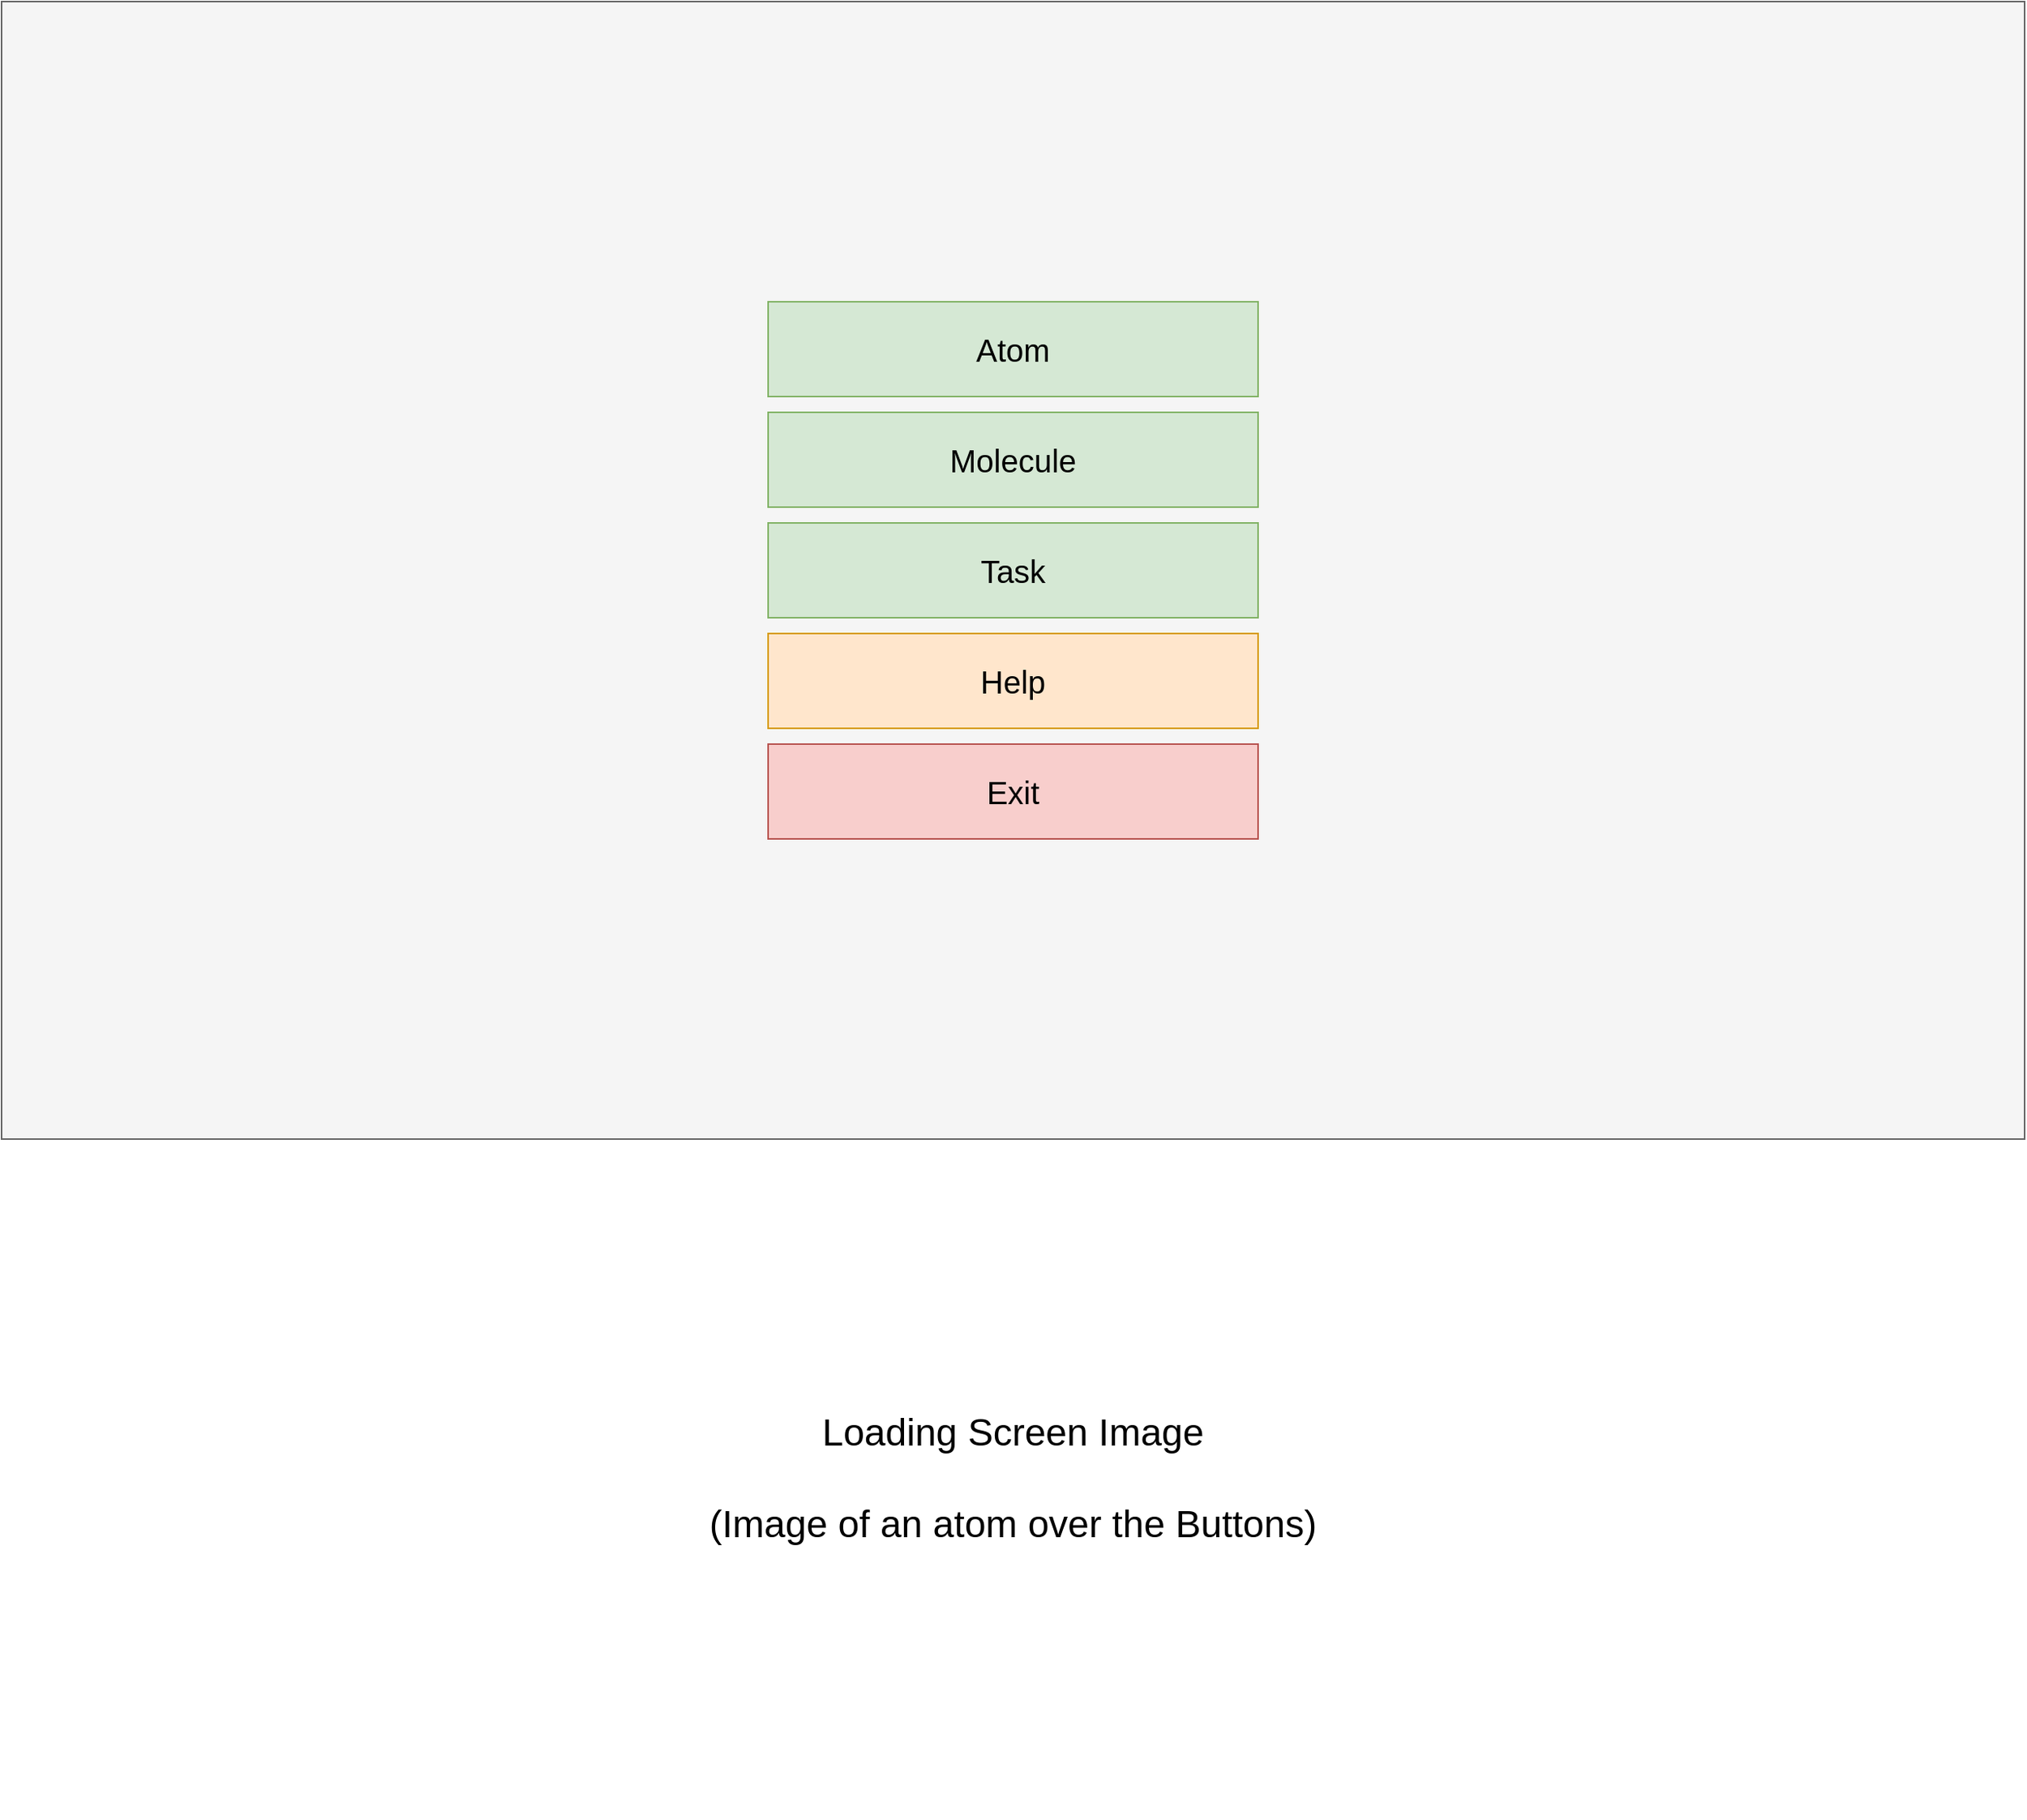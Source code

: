 <mxfile version="14.9.6" type="device" pages="4"><diagram id="aTTTwCRw97Bjb8mttQfV" name="Main Menu"><mxGraphModel dx="1422" dy="822" grid="1" gridSize="10" guides="1" tooltips="1" connect="1" arrows="1" fold="1" page="1" pageScale="1" pageWidth="827" pageHeight="1169" math="0" shadow="0"><root><mxCell id="h6vNXRvU_lUcJKO6HBVr-0"/><mxCell id="h6vNXRvU_lUcJKO6HBVr-1" parent="h6vNXRvU_lUcJKO6HBVr-0"/><mxCell id="r8Q4t7eB3kEz-eiqRjNz-0" value="" style="rounded=0;whiteSpace=wrap;html=1;fillColor=#f5f5f5;strokeColor=#666666;fontColor=#333333;" parent="h6vNXRvU_lUcJKO6HBVr-1" vertex="1"><mxGeometry width="1280" height="720" as="geometry"/></mxCell><mxCell id="LWoVuzXa_Tav4jkvRTKI-0" value="Atom" style="rounded=0;whiteSpace=wrap;html=1;fontSize=20;fillColor=#d5e8d4;strokeColor=#82b366;" parent="h6vNXRvU_lUcJKO6HBVr-1" vertex="1"><mxGeometry x="485" y="190" width="310" height="60" as="geometry"/></mxCell><mxCell id="LWoVuzXa_Tav4jkvRTKI-1" value="Molecule" style="rounded=0;whiteSpace=wrap;html=1;fontSize=20;fillColor=#d5e8d4;strokeColor=#82b366;" parent="h6vNXRvU_lUcJKO6HBVr-1" vertex="1"><mxGeometry x="485" y="260" width="310" height="60" as="geometry"/></mxCell><mxCell id="LWoVuzXa_Tav4jkvRTKI-2" value="Exit" style="rounded=0;whiteSpace=wrap;html=1;fontSize=20;fillColor=#f8cecc;strokeColor=#b85450;" parent="h6vNXRvU_lUcJKO6HBVr-1" vertex="1"><mxGeometry x="485" y="470" width="310" height="60" as="geometry"/></mxCell><mxCell id="LWoVuzXa_Tav4jkvRTKI-3" value="Help" style="rounded=0;whiteSpace=wrap;html=1;fontSize=20;fillColor=#ffe6cc;strokeColor=#d79b00;" parent="h6vNXRvU_lUcJKO6HBVr-1" vertex="1"><mxGeometry x="485" y="400" width="310" height="60" as="geometry"/></mxCell><mxCell id="LWoVuzXa_Tav4jkvRTKI-4" value="Task" style="rounded=0;whiteSpace=wrap;html=1;fontSize=20;fillColor=#d5e8d4;strokeColor=#82b366;" parent="h6vNXRvU_lUcJKO6HBVr-1" vertex="1"><mxGeometry x="485" y="330" width="310" height="60" as="geometry"/></mxCell><mxCell id="PfLme-Zrem-rowv9urQr-0" value="Loading Screen Image&lt;br&gt;&lt;br&gt;(Image of an atom over the Buttons)" style="text;html=1;strokeColor=none;fillColor=none;align=center;verticalAlign=middle;whiteSpace=wrap;rounded=0;fontSize=24;" parent="h6vNXRvU_lUcJKO6HBVr-1" vertex="1"><mxGeometry y="720" width="1280" height="430" as="geometry"/></mxCell></root></mxGraphModel></diagram><diagram id="X9KdGt2Kt5zZYoL6adTJ" name="Atom"><mxGraphModel dx="2370" dy="1370" grid="1" gridSize="10" guides="1" tooltips="1" connect="1" arrows="1" fold="1" page="1" pageScale="1" pageWidth="827" pageHeight="1169" math="0" shadow="0"><root><mxCell id="0"/><mxCell id="1" parent="0"/><mxCell id="KBzt0wvEsw7mlldyGjZP-1" value="" style="rounded=0;whiteSpace=wrap;html=1;fillColor=#fff2cc;strokeColor=#d6b656;" parent="1" vertex="1"><mxGeometry width="1280" height="720" as="geometry"/></mxCell><mxCell id="KBzt0wvEsw7mlldyGjZP-6" value="Exit" style="rounded=0;whiteSpace=wrap;html=1;fontSize=20;fillColor=#f8cecc;strokeColor=#b85450;" parent="1" vertex="1"><mxGeometry x="1040" y="20" width="220" height="60" as="geometry"/></mxCell><mxCell id="KBzt0wvEsw7mlldyGjZP-7" value="Atom 1" style="rounded=0;whiteSpace=wrap;html=1;fontSize=20;fillColor=#d5e8d4;strokeColor=#82b366;" parent="1" vertex="1"><mxGeometry x="20" y="20" width="220" height="60" as="geometry"/></mxCell><mxCell id="KBzt0wvEsw7mlldyGjZP-11" value="Info Atom 1" style="rounded=0;whiteSpace=wrap;html=1;fontSize=36;" parent="1" vertex="1"><mxGeometry x="1040" y="120" width="220" height="580" as="geometry"/></mxCell><mxCell id="KBzt0wvEsw7mlldyGjZP-12" value="X" style="rounded=0;whiteSpace=wrap;html=1;fontSize=36;" parent="1" vertex="1"><mxGeometry x="1220" y="120" width="40" height="40" as="geometry"/></mxCell><mxCell id="r4wwxwwc25QFHF1rxfoD-12" value="In the main area (orange) we show the scene (camera of the device)&lt;br style=&quot;font-size: 24px;&quot;&gt;&lt;br style=&quot;font-size: 24px;&quot;&gt;In that scene atoms appear ontop of ImageTargets (each atom has its own Imagetarget)&lt;br style=&quot;font-size: 24px;&quot;&gt;&lt;br style=&quot;font-size: 24px;&quot;&gt;Each atom in the scene spawns a new option in the Atom - Dropdown&lt;br style=&quot;font-size: 24px;&quot;&gt;&lt;br style=&quot;font-size: 24px;&quot;&gt;With the Dropdown the Info Sheet can be shown (for the atom selected)&lt;br style=&quot;font-size: 24px;&quot;&gt;&amp;nbsp;" style="text;html=1;strokeColor=none;fillColor=none;align=center;verticalAlign=middle;whiteSpace=wrap;rounded=0;fontSize=24;" parent="1" vertex="1"><mxGeometry y="720" width="1280" height="430" as="geometry"/></mxCell></root></mxGraphModel></diagram><diagram id="6aZCyICWrakHGTiht584" name="Molecule"><mxGraphModel dx="2031" dy="1174" grid="1" gridSize="10" guides="1" tooltips="1" connect="1" arrows="1" fold="1" page="1" pageScale="1" pageWidth="827" pageHeight="1169" math="0" shadow="0"><root><mxCell id="AX61_SDIl6HQZRt9wX_O-0"/><mxCell id="AX61_SDIl6HQZRt9wX_O-1" parent="AX61_SDIl6HQZRt9wX_O-0"/><mxCell id="c3NZoO9LlTMH21peHNNZ-0" value="" style="rounded=0;whiteSpace=wrap;html=1;fillColor=#fff2cc;strokeColor=#d6b656;" parent="AX61_SDIl6HQZRt9wX_O-1" vertex="1"><mxGeometry y="60" width="1280" height="720" as="geometry"/></mxCell><mxCell id="c3NZoO9LlTMH21peHNNZ-2" value="Exit" style="rounded=0;whiteSpace=wrap;html=1;fontSize=20;fillColor=#f8cecc;strokeColor=#b85450;" parent="AX61_SDIl6HQZRt9wX_O-1" vertex="1"><mxGeometry x="1040" y="80" width="220" height="60" as="geometry"/></mxCell><mxCell id="c3NZoO9LlTMH21peHNNZ-16" value="Spawn" style="rounded=0;whiteSpace=wrap;html=1;fontSize=20;fillColor=#d5e8d4;strokeColor=#82b366;" parent="AX61_SDIl6HQZRt9wX_O-1" vertex="1"><mxGeometry x="20" y="80" width="220" height="60" as="geometry"/></mxCell><mxCell id="bf5mlFhUcWptO2cXXiqb-3" value="" style="rounded=0;whiteSpace=wrap;html=1;fillColor=#fff2cc;strokeColor=#d6b656;" parent="AX61_SDIl6HQZRt9wX_O-1" vertex="1"><mxGeometry x="1360" y="60" width="1280" height="720" as="geometry"/></mxCell><mxCell id="bf5mlFhUcWptO2cXXiqb-5" value="Destroy Molecule" style="rounded=0;whiteSpace=wrap;html=1;fontSize=20;fillColor=#f8cecc;strokeColor=#b85450;" parent="AX61_SDIl6HQZRt9wX_O-1" vertex="1"><mxGeometry x="2400" y="80" width="220" height="60" as="geometry"/></mxCell><mxCell id="bf5mlFhUcWptO2cXXiqb-6" value="Info&lt;br&gt;Molecule" style="rounded=0;whiteSpace=wrap;html=1;fontSize=36;" parent="AX61_SDIl6HQZRt9wX_O-1" vertex="1"><mxGeometry x="2400" y="180" width="220" height="580" as="geometry"/></mxCell><mxCell id="bf5mlFhUcWptO2cXXiqb-7" value="&lt;font style=&quot;font-size: 24px&quot;&gt;X&lt;/font&gt;" style="rounded=0;whiteSpace=wrap;html=1;fontSize=36;" parent="AX61_SDIl6HQZRt9wX_O-1" vertex="1"><mxGeometry x="2590" y="180" width="30" height="30" as="geometry"/></mxCell><mxCell id="bf5mlFhUcWptO2cXXiqb-8" value="Toggle Info" style="rounded=0;whiteSpace=wrap;html=1;fontSize=20;fillColor=#d5e8d4;strokeColor=#82b366;" parent="AX61_SDIl6HQZRt9wX_O-1" vertex="1"><mxGeometry x="1380" y="80" width="220" height="60" as="geometry"/></mxCell><mxCell id="bf5mlFhUcWptO2cXXiqb-12" value="Idle" style="text;html=1;align=center;verticalAlign=middle;resizable=0;points=[];autosize=1;strokeColor=none;fontSize=36;" parent="AX61_SDIl6HQZRt9wX_O-1" vertex="1"><mxGeometry x="600" width="70" height="50" as="geometry"/></mxCell><mxCell id="bf5mlFhUcWptO2cXXiqb-13" value="&lt;span style=&quot;color: rgb(0 , 0 , 0) ; font-family: &amp;#34;helvetica&amp;#34; ; font-size: 24px ; font-style: normal ; font-weight: 400 ; letter-spacing: normal ; text-indent: 0px ; text-transform: none ; word-spacing: 0px ; background-color: rgb(248 , 249 , 250) ; display: inline ; float: none&quot;&gt;In the main area (orange) we show the scene (camera of the device)&lt;/span&gt;&lt;br style=&quot;color: rgb(0 , 0 , 0) ; font-family: &amp;#34;helvetica&amp;#34; ; font-size: 24px ; font-style: normal ; font-weight: 400 ; letter-spacing: normal ; text-indent: 0px ; text-transform: none ; word-spacing: 0px ; background-color: rgb(248 , 249 , 250)&quot;&gt;&lt;br style=&quot;color: rgb(0 , 0 , 0) ; font-family: &amp;#34;helvetica&amp;#34; ; font-size: 24px ; font-style: normal ; font-weight: 400 ; letter-spacing: normal ; text-indent: 0px ; text-transform: none ; word-spacing: 0px ; background-color: rgb(248 , 249 , 250)&quot;&gt;&lt;span style=&quot;color: rgb(0 , 0 , 0) ; font-family: &amp;#34;helvetica&amp;#34; ; font-size: 24px ; font-style: normal ; font-weight: 400 ; letter-spacing: normal ; text-indent: 0px ; text-transform: none ; word-spacing: 0px ; background-color: rgb(248 , 249 , 250) ; display: inline ; float: none&quot;&gt;In that scene atoms appear ontop of ImageTargets (each atom has its own Imagetarget)&lt;br style=&quot;font-size: 24px&quot;&gt;&lt;br style=&quot;font-size: 24px&quot;&gt;If a molecule can be created (Right Combination of Atoms within a certain range) - it appears in the Spawn - Dropdown&lt;br style=&quot;font-size: 24px&quot;&gt;&lt;br style=&quot;font-size: 24px&quot;&gt;With a click on the dropdown-option the molecule spawns on the spawn-imagetarget&lt;br style=&quot;font-size: 24px&quot;&gt;&lt;br style=&quot;font-size: 24px&quot;&gt;The atoms used to create the molecule disappear and the imagetargets can be removed&lt;br style=&quot;font-size: 24px&quot;&gt;&lt;br style=&quot;font-size: 24px&quot;&gt;If a molecule is spawned - the UI Changes to molecule view&lt;br style=&quot;font-size: 24px&quot;&gt;&lt;/span&gt;" style="text;whiteSpace=wrap;html=1;fontSize=24;align=center;verticalAlign=middle;" parent="AX61_SDIl6HQZRt9wX_O-1" vertex="1"><mxGeometry y="780" width="1280" height="370" as="geometry"/></mxCell><mxCell id="fU0vOadrnsiaxEmKpts8-2" value="Molecule View" style="text;html=1;align=center;verticalAlign=middle;resizable=0;points=[];autosize=1;strokeColor=none;fontSize=36;" parent="AX61_SDIl6HQZRt9wX_O-1" vertex="1"><mxGeometry x="1875" width="250" height="50" as="geometry"/></mxCell></root></mxGraphModel></diagram><diagram id="bv0pcsnfIks1pzsx9WH6" name="Task-Mode"><mxGraphModel dx="1673" dy="967" grid="1" gridSize="10" guides="1" tooltips="1" connect="1" arrows="1" fold="1" page="1" pageScale="1" pageWidth="827" pageHeight="1169" math="0" shadow="0"><root><mxCell id="srizlvj73wBPgoUGsdlx-0"/><mxCell id="srizlvj73wBPgoUGsdlx-1" parent="srizlvj73wBPgoUGsdlx-0"/><mxCell id="4G86m6WONcrG4LvZIbPK-0" value="" style="rounded=0;whiteSpace=wrap;html=1;fillColor=#f5f5f5;strokeColor=#666666;fontColor=#333333;" parent="srizlvj73wBPgoUGsdlx-1" vertex="1"><mxGeometry x="1365" y="60" width="1280" height="720" as="geometry"/></mxCell><mxCell id="4G86m6WONcrG4LvZIbPK-1" value="Buttons" style="rounded=0;whiteSpace=wrap;html=1;fontSize=18;fillColor=#f5f5f5;strokeColor=#666666;fontColor=#333333;" parent="srizlvj73wBPgoUGsdlx-1" vertex="1"><mxGeometry x="1385" y="80" width="1240" height="60" as="geometry"/></mxCell><mxCell id="4G86m6WONcrG4LvZIbPK-4" value="Task - Mode" style="text;html=1;align=center;verticalAlign=middle;resizable=0;points=[];autosize=1;strokeColor=none;fontSize=36;" parent="srizlvj73wBPgoUGsdlx-1" vertex="1"><mxGeometry x="1895" width="210" height="50" as="geometry"/></mxCell><mxCell id="4G86m6WONcrG4LvZIbPK-5" value="&lt;span style=&quot;color: rgb(0 , 0 , 0) ; font-family: &amp;#34;helvetica&amp;#34; ; font-size: 24px ; font-style: normal ; font-weight: 400 ; letter-spacing: normal ; text-indent: 0px ; text-transform: none ; word-spacing: 0px ; background-color: rgb(248 , 249 , 250) ; display: inline ; float: none&quot;&gt;If a Task is complete (Not 100% sure about the actual Tasks - there may be some UI changes) it is crossed out&lt;br&gt;&lt;br&gt;The header (&quot;N/M Task Done&quot;) is a toggle for the whole Task-sheet&lt;br style=&quot;font-size: 24px&quot;&gt;&lt;/span&gt;" style="text;whiteSpace=wrap;html=1;fontSize=24;align=center;verticalAlign=middle;" parent="srizlvj73wBPgoUGsdlx-1" vertex="1"><mxGeometry x="1365" y="780" width="1280" height="370" as="geometry"/></mxCell><mxCell id="4G86m6WONcrG4LvZIbPK-7" value="&lt;span&gt;&amp;nbsp;&amp;nbsp;&lt;/span&gt;&lt;strike&gt;Create Atom 1&lt;/strike&gt;&lt;br&gt;&lt;span&gt;&amp;nbsp; Create Molecule 1&lt;br&gt;Read Info for Atom 1&lt;br&gt;&lt;/span&gt;" style="rounded=0;whiteSpace=wrap;html=1;fontSize=18;align=center;verticalAlign=top;" parent="srizlvj73wBPgoUGsdlx-1" vertex="1"><mxGeometry x="1385" y="220" width="220" height="540" as="geometry"/></mxCell><mxCell id="yNOMvHak62p_jd4nYNNm-0" value="Info&lt;br&gt;Sheet" style="rounded=0;whiteSpace=wrap;html=1;fontSize=36;fillColor=#f5f5f5;strokeColor=#666666;fontColor=#333333;" parent="srizlvj73wBPgoUGsdlx-1" vertex="1"><mxGeometry x="2315" y="180" width="310" height="580" as="geometry"/></mxCell><mxCell id="yNOMvHak62p_jd4nYNNm-2" value="1/3 Tasks Done" style="rounded=0;whiteSpace=wrap;html=1;fontSize=18;align=center;verticalAlign=middle;" parent="srizlvj73wBPgoUGsdlx-1" vertex="1"><mxGeometry x="1385" y="180" width="220" height="40" as="geometry"/></mxCell><mxCell id="lXuEjHwsDe2ye8LEYNRD-0" value="" style="rounded=0;whiteSpace=wrap;html=1;fillColor=#f5f5f5;strokeColor=#666666;fontColor=#333333;" parent="srizlvj73wBPgoUGsdlx-1" vertex="1"><mxGeometry x="5" y="60" width="1280" height="720" as="geometry"/></mxCell><mxCell id="lXuEjHwsDe2ye8LEYNRD-2" value="Task Menu - no Task started" style="text;html=1;align=center;verticalAlign=middle;resizable=0;points=[];autosize=1;strokeColor=none;fontSize=36;" parent="srizlvj73wBPgoUGsdlx-1" vertex="1"><mxGeometry x="405" width="470" height="50" as="geometry"/></mxCell><mxCell id="lXuEjHwsDe2ye8LEYNRD-3" value="&lt;span style=&quot;color: rgb(0 , 0 , 0) ; font-family: &amp;#34;helvetica&amp;#34; ; font-size: 24px ; font-style: normal ; font-weight: 400 ; letter-spacing: normal ; text-indent: 0px ; text-transform: none ; word-spacing: 0px ; background-color: rgb(248 , 249 , 250) ; display: inline ; float: none&quot;&gt;The Task History is optional&lt;br style=&quot;font-size: 24px&quot;&gt;&lt;/span&gt;" style="text;whiteSpace=wrap;html=1;fontSize=24;align=center;verticalAlign=middle;" parent="srizlvj73wBPgoUGsdlx-1" vertex="1"><mxGeometry x="5" y="780" width="1280" height="370" as="geometry"/></mxCell><mxCell id="wNRpRU3Uam_BzMxB7sNh-0" value="Start Task" style="rounded=0;whiteSpace=wrap;html=1;fontSize=20;fillColor=#d5e8d4;strokeColor=#82b366;" parent="srizlvj73wBPgoUGsdlx-1" vertex="1"><mxGeometry x="480" y="285" width="310" height="60" as="geometry"/></mxCell><mxCell id="wNRpRU3Uam_BzMxB7sNh-1" value="Create Task" style="rounded=0;whiteSpace=wrap;html=1;fontSize=20;fillColor=#d5e8d4;strokeColor=#82b366;" parent="srizlvj73wBPgoUGsdlx-1" vertex="1"><mxGeometry x="480" y="355" width="310" height="60" as="geometry"/></mxCell><mxCell id="wNRpRU3Uam_BzMxB7sNh-2" value="Back" style="rounded=0;whiteSpace=wrap;html=1;fontSize=20;fillColor=#f8cecc;strokeColor=#b85450;" parent="srizlvj73wBPgoUGsdlx-1" vertex="1"><mxGeometry x="485" y="680" width="310" height="60" as="geometry"/></mxCell><mxCell id="wNRpRU3Uam_BzMxB7sNh-5" value="" style="rounded=0;whiteSpace=wrap;html=1;fillColor=#f5f5f5;strokeColor=#666666;fontColor=#333333;" parent="srizlvj73wBPgoUGsdlx-1" vertex="1"><mxGeometry y="1229" width="1280" height="720" as="geometry"/></mxCell><mxCell id="wNRpRU3Uam_BzMxB7sNh-6" value="Task Menu - Task Mode started" style="text;html=1;align=center;verticalAlign=middle;resizable=0;points=[];autosize=1;strokeColor=none;fontSize=36;" parent="srizlvj73wBPgoUGsdlx-1" vertex="1"><mxGeometry x="375" y="1169" width="520" height="50" as="geometry"/></mxCell><mxCell id="wNRpRU3Uam_BzMxB7sNh-7" value="&lt;span style=&quot;color: rgb(0 , 0 , 0) ; font-family: &amp;#34;helvetica&amp;#34; ; font-size: 24px ; font-style: normal ; font-weight: 400 ; letter-spacing: normal ; text-indent: 0px ; text-transform: none ; word-spacing: 0px ; background-color: rgb(248 , 249 , 250) ; display: inline ; float: none&quot;&gt;Finish Task stops the Task-Mode (maybe shows a Finished Screen)&lt;br style=&quot;font-size: 24px&quot;&gt;&lt;/span&gt;" style="text;whiteSpace=wrap;html=1;fontSize=24;align=center;verticalAlign=middle;" parent="srizlvj73wBPgoUGsdlx-1" vertex="1"><mxGeometry y="1949" width="1280" height="370" as="geometry"/></mxCell><mxCell id="wNRpRU3Uam_BzMxB7sNh-8" value="Finish Task" style="rounded=0;whiteSpace=wrap;html=1;fontSize=20;fillColor=#d5e8d4;strokeColor=#82b366;" parent="srizlvj73wBPgoUGsdlx-1" vertex="1"><mxGeometry x="827" y="1724" width="310" height="60" as="geometry"/></mxCell><mxCell id="wNRpRU3Uam_BzMxB7sNh-10" value="Back" style="rounded=0;whiteSpace=wrap;html=1;fontSize=20;fillColor=#f8cecc;strokeColor=#b85450;" parent="srizlvj73wBPgoUGsdlx-1" vertex="1"><mxGeometry x="480" y="1840" width="310" height="60" as="geometry"/></mxCell><mxCell id="wNRpRU3Uam_BzMxB7sNh-12" value="&lt;font style=&quot;font-size: 30px&quot;&gt;10/10 Tasks Done&lt;/font&gt;&lt;br style=&quot;font-size: 30px&quot;&gt;&lt;font style=&quot;font-size: 26px&quot;&gt;&lt;font style=&quot;font-size: 26px&quot;&gt;&lt;strike&gt;Task 1&lt;br&gt;&lt;/strike&gt;&lt;/font&gt;&lt;strike&gt;Task 2&lt;br&gt;&lt;/strike&gt;&lt;strike&gt;Task 3&lt;br&gt;&lt;/strike&gt;&lt;strike&gt;Task 4&lt;br&gt;&lt;/strike&gt;&lt;strike&gt;Task 5&lt;br&gt;&lt;/strike&gt;&lt;strike&gt;Task 6&lt;br&gt;&lt;/strike&gt;&lt;strike&gt;Task 7&lt;br&gt;&lt;/strike&gt;&lt;strike&gt;Task 8&lt;br&gt;&lt;/strike&gt;&lt;strike&gt;Task 9&lt;br&gt;&lt;/strike&gt;&lt;strike&gt;Task 10&lt;/strike&gt;&lt;/font&gt;" style="text;html=1;align=center;verticalAlign=middle;resizable=0;points=[];autosize=1;strokeColor=none;fontSize=30;" parent="srizlvj73wBPgoUGsdlx-1" vertex="1"><mxGeometry x="505" y="1300" width="260" height="410" as="geometry"/></mxCell><mxCell id="wNRpRU3Uam_BzMxB7sNh-13" value="Task History" style="rounded=0;whiteSpace=wrap;html=1;fontSize=20;fillColor=#d5e8d4;strokeColor=#82b366;" parent="srizlvj73wBPgoUGsdlx-1" vertex="1"><mxGeometry x="480" y="425" width="310" height="60" as="geometry"/></mxCell><mxCell id="wNRpRU3Uam_BzMxB7sNh-14" value="" style="rounded=0;whiteSpace=wrap;html=1;fillColor=#f5f5f5;strokeColor=#666666;fontColor=#333333;" parent="srizlvj73wBPgoUGsdlx-1" vertex="1"><mxGeometry x="1365" y="1229" width="1280" height="720" as="geometry"/></mxCell><mxCell id="wNRpRU3Uam_BzMxB7sNh-15" value="Task Creation" style="text;html=1;align=center;verticalAlign=middle;resizable=0;points=[];autosize=1;strokeColor=none;fontSize=36;" parent="srizlvj73wBPgoUGsdlx-1" vertex="1"><mxGeometry x="1880" y="1169" width="240" height="50" as="geometry"/></mxCell><mxCell id="wNRpRU3Uam_BzMxB7sNh-16" value="&lt;span style=&quot;color: rgb(0 , 0 , 0) ; font-family: &amp;#34;helvetica&amp;#34; ; font-size: 24px ; font-style: normal ; font-weight: 400 ; letter-spacing: normal ; text-indent: 0px ; text-transform: none ; word-spacing: 0px ; background-color: rgb(248 , 249 , 250) ; display: inline ; float: none&quot;&gt;&lt;br style=&quot;font-size: 24px&quot;&gt;&lt;/span&gt;" style="text;whiteSpace=wrap;html=1;fontSize=24;align=center;verticalAlign=middle;" parent="srizlvj73wBPgoUGsdlx-1" vertex="1"><mxGeometry x="1365" y="1949" width="1280" height="370" as="geometry"/></mxCell><mxCell id="AiI-m3DUYaj_iSXcVWJz-0" value="Atom" style="rounded=0;whiteSpace=wrap;html=1;fontSize=20;fillColor=#d5e8d4;strokeColor=#82b366;" parent="srizlvj73wBPgoUGsdlx-1" vertex="1"><mxGeometry x="130" y="1724" width="310" height="60" as="geometry"/></mxCell><mxCell id="AiI-m3DUYaj_iSXcVWJz-1" value="Molecule" style="rounded=0;whiteSpace=wrap;html=1;fontSize=20;fillColor=#d5e8d4;strokeColor=#82b366;" parent="srizlvj73wBPgoUGsdlx-1" vertex="1"><mxGeometry x="480" y="1723.5" width="310" height="60" as="geometry"/></mxCell><mxCell id="klFhqvavJmNYs_BLmWgG-0" value="Cancel" style="rounded=0;whiteSpace=wrap;html=1;fontSize=20;fillColor=#f8cecc;strokeColor=#b85450;" vertex="1" parent="srizlvj73wBPgoUGsdlx-1"><mxGeometry x="2200" y="1800" width="310" height="60" as="geometry"/></mxCell><mxCell id="klFhqvavJmNYs_BLmWgG-1" value="Save" style="rounded=0;whiteSpace=wrap;html=1;fontSize=20;fillColor=#d5e8d4;strokeColor=#82b366;" vertex="1" parent="srizlvj73wBPgoUGsdlx-1"><mxGeometry x="1500" y="1800" width="310" height="60" as="geometry"/></mxCell><mxCell id="klFhqvavJmNYs_BLmWgG-2" value="Save + Start" style="rounded=0;whiteSpace=wrap;html=1;fontSize=20;fillColor=#d5e8d4;strokeColor=#82b366;" vertex="1" parent="srizlvj73wBPgoUGsdlx-1"><mxGeometry x="1845" y="1800" width="310" height="60" as="geometry"/></mxCell><mxCell id="klFhqvavJmNYs_BLmWgG-3" value="&lt;font style=&quot;font-size: 26px&quot;&gt;&lt;font style=&quot;font-size: 26px&quot;&gt;Task 1&lt;br&gt;&lt;/font&gt;Task 2&lt;br&gt;Task 3&lt;br&gt;Task 4&lt;br&gt;Task 5&lt;br&gt;Task 6&lt;br&gt;Task 7&lt;br&gt;Task 8&lt;br&gt;Task 9&lt;br&gt;Task 10&lt;/font&gt;" style="text;html=1;align=center;verticalAlign=middle;resizable=0;points=[];autosize=1;strokeColor=none;fontSize=30;" vertex="1" parent="srizlvj73wBPgoUGsdlx-1"><mxGeometry x="1600" y="1380" width="110" height="380" as="geometry"/></mxCell><mxCell id="klFhqvavJmNYs_BLmWgG-4" value="Create Atom" style="rounded=0;whiteSpace=wrap;html=1;fontSize=20;fillColor=#d5e8d4;strokeColor=#82b366;" vertex="1" parent="srizlvj73wBPgoUGsdlx-1"><mxGeometry x="1850" y="1320" width="310" height="60" as="geometry"/></mxCell><mxCell id="klFhqvavJmNYs_BLmWgG-5" value="View Molecule Info" style="rounded=0;whiteSpace=wrap;html=1;fontSize=20;fillColor=#d5e8d4;strokeColor=#82b366;" vertex="1" parent="srizlvj73wBPgoUGsdlx-1"><mxGeometry x="2200" y="1420" width="310" height="60" as="geometry"/></mxCell><mxCell id="klFhqvavJmNYs_BLmWgG-6" value="Create Molecule" style="rounded=0;whiteSpace=wrap;html=1;fontSize=20;fillColor=#d5e8d4;strokeColor=#82b366;" vertex="1" parent="srizlvj73wBPgoUGsdlx-1"><mxGeometry x="1850" y="1420" width="310" height="60" as="geometry"/></mxCell><mxCell id="klFhqvavJmNYs_BLmWgG-7" value="View Atom Info" style="rounded=0;whiteSpace=wrap;html=1;fontSize=20;fillColor=#d5e8d4;strokeColor=#82b366;" vertex="1" parent="srizlvj73wBPgoUGsdlx-1"><mxGeometry x="2200" y="1320" width="310" height="60" as="geometry"/></mxCell><mxCell id="klFhqvavJmNYs_BLmWgG-8" value="&lt;font style=&quot;color: rgb(0, 0, 0); font-family: helvetica; font-style: normal; font-weight: 400; letter-spacing: normal; text-indent: 0px; text-transform: none; word-spacing: 0px; background-color: rgb(248, 249, 250); font-size: 30px;&quot;&gt;Task Name&lt;/font&gt;&lt;br style=&quot;color: rgb(0, 0, 0); font-family: helvetica; font-style: normal; font-weight: 400; letter-spacing: normal; text-indent: 0px; text-transform: none; word-spacing: 0px; background-color: rgb(248, 249, 250); font-size: 30px;&quot;&gt;" style="text;whiteSpace=wrap;html=1;align=center;" vertex="1" parent="srizlvj73wBPgoUGsdlx-1"><mxGeometry x="1565" y="1330" width="180" height="40" as="geometry"/></mxCell><mxCell id="klFhqvavJmNYs_BLmWgG-11" value="" style="rounded=0;whiteSpace=wrap;html=1;fontSize=20;fillColor=#fff2cc;strokeColor=#d6b656;" vertex="1" parent="srizlvj73wBPgoUGsdlx-1"><mxGeometry x="1850" y="1514" width="660" height="240" as="geometry"/></mxCell><mxCell id="klFhqvavJmNYs_BLmWgG-9" value="Hydrogen" style="rounded=0;whiteSpace=wrap;html=1;fontSize=20;fillColor=#d5e8d4;strokeColor=#82b366;" vertex="1" parent="srizlvj73wBPgoUGsdlx-1"><mxGeometry x="1870" y="1534" width="200" height="60" as="geometry"/></mxCell><mxCell id="klFhqvavJmNYs_BLmWgG-13" value="Hydrogen" style="rounded=0;whiteSpace=wrap;html=1;fontSize=20;fillColor=#d5e8d4;strokeColor=#82b366;" vertex="1" parent="srizlvj73wBPgoUGsdlx-1"><mxGeometry x="2080" y="1534" width="200" height="60" as="geometry"/></mxCell><mxCell id="klFhqvavJmNYs_BLmWgG-14" value="Hydrogen" style="rounded=0;whiteSpace=wrap;html=1;fontSize=20;fillColor=#d5e8d4;strokeColor=#82b366;" vertex="1" parent="srizlvj73wBPgoUGsdlx-1"><mxGeometry x="2290" y="1534" width="200" height="60" as="geometry"/></mxCell><mxCell id="klFhqvavJmNYs_BLmWgG-15" value="Hydrogen" style="rounded=0;whiteSpace=wrap;html=1;fontSize=20;fillColor=#d5e8d4;strokeColor=#82b366;" vertex="1" parent="srizlvj73wBPgoUGsdlx-1"><mxGeometry x="1870" y="1604" width="200" height="60" as="geometry"/></mxCell><mxCell id="klFhqvavJmNYs_BLmWgG-16" value="Hydrogen" style="rounded=0;whiteSpace=wrap;html=1;fontSize=20;fillColor=#d5e8d4;strokeColor=#82b366;" vertex="1" parent="srizlvj73wBPgoUGsdlx-1"><mxGeometry x="2080" y="1604" width="200" height="60" as="geometry"/></mxCell><mxCell id="klFhqvavJmNYs_BLmWgG-17" value="Hydrogen" style="rounded=0;whiteSpace=wrap;html=1;fontSize=20;fillColor=#d5e8d4;strokeColor=#82b366;" vertex="1" parent="srizlvj73wBPgoUGsdlx-1"><mxGeometry x="2290" y="1604" width="200" height="60" as="geometry"/></mxCell><mxCell id="klFhqvavJmNYs_BLmWgG-18" value="Hydrogen" style="rounded=0;whiteSpace=wrap;html=1;fontSize=20;fillColor=#d5e8d4;strokeColor=#82b366;" vertex="1" parent="srizlvj73wBPgoUGsdlx-1"><mxGeometry x="1870" y="1674" width="200" height="60" as="geometry"/></mxCell><mxCell id="klFhqvavJmNYs_BLmWgG-19" value="Hydrogen" style="rounded=0;whiteSpace=wrap;html=1;fontSize=20;fillColor=#d5e8d4;strokeColor=#82b366;" vertex="1" parent="srizlvj73wBPgoUGsdlx-1"><mxGeometry x="2080" y="1674" width="200" height="60" as="geometry"/></mxCell><mxCell id="klFhqvavJmNYs_BLmWgG-20" value="Hydrogen" style="rounded=0;whiteSpace=wrap;html=1;fontSize=20;fillColor=#d5e8d4;strokeColor=#82b366;" vertex="1" parent="srizlvj73wBPgoUGsdlx-1"><mxGeometry x="2290" y="1674" width="200" height="60" as="geometry"/></mxCell></root></mxGraphModel></diagram></mxfile>